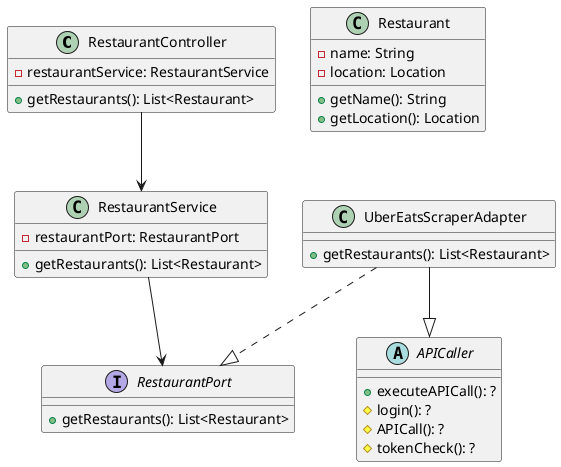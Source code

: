 @startuml
'https://plantuml.com/class-diagram

class RestaurantController {
- restaurantService: RestaurantService

+ getRestaurants(): List<Restaurant>
}

class RestaurantService {
- restaurantPort: RestaurantPort

+ getRestaurants(): List<Restaurant>
}

abstract class APICaller {
+ executeAPICall(): ?
# login(): ?
# APICall(): ?
# tokenCheck(): ?
}

interface RestaurantPort {
+ getRestaurants(): List<Restaurant>
}

class UberEatsScraperAdapter {
+ getRestaurants(): List<Restaurant>
}

class Restaurant {
- name: String
- location: Location
+ getName(): String
+ getLocation(): Location
}

RestaurantController --> RestaurantService
RestaurantService --> RestaurantPort
UberEatsScraperAdapter ..|> RestaurantPort
UberEatsScraperAdapter --|> APICaller


@enduml